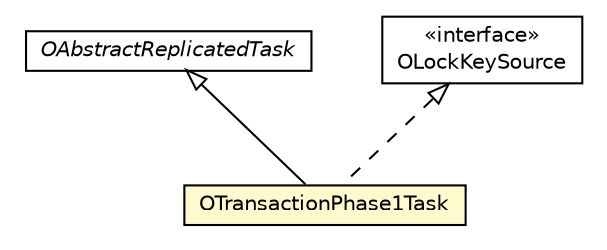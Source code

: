 #!/usr/local/bin/dot
#
# Class diagram 
# Generated by UMLGraph version R5_6-24-gf6e263 (http://www.umlgraph.org/)
#

digraph G {
	edge [fontname="Helvetica",fontsize=10,labelfontname="Helvetica",labelfontsize=10];
	node [fontname="Helvetica",fontsize=10,shape=plaintext];
	nodesep=0.25;
	ranksep=0.5;
	// com.orientechnologies.orient.server.distributed.task.OAbstractReplicatedTask
	c7587081 [label=<<table title="com.orientechnologies.orient.server.distributed.task.OAbstractReplicatedTask" border="0" cellborder="1" cellspacing="0" cellpadding="2" port="p" href="../../task/OAbstractReplicatedTask.html">
		<tr><td><table border="0" cellspacing="0" cellpadding="1">
<tr><td align="center" balign="center"><font face="Helvetica-Oblique"> OAbstractReplicatedTask </font></td></tr>
		</table></td></tr>
		</table>>, URL="../../task/OAbstractReplicatedTask.html", fontname="Helvetica", fontcolor="black", fontsize=10.0];
	// com.orientechnologies.orient.server.distributed.impl.task.OTransactionPhase1Task
	c7587382 [label=<<table title="com.orientechnologies.orient.server.distributed.impl.task.OTransactionPhase1Task" border="0" cellborder="1" cellspacing="0" cellpadding="2" port="p" bgcolor="lemonChiffon" href="./OTransactionPhase1Task.html">
		<tr><td><table border="0" cellspacing="0" cellpadding="1">
<tr><td align="center" balign="center"> OTransactionPhase1Task </td></tr>
		</table></td></tr>
		</table>>, URL="./OTransactionPhase1Task.html", fontname="Helvetica", fontcolor="black", fontsize=10.0];
	// com.orientechnologies.orient.server.distributed.impl.task.OLockKeySource
	c7587388 [label=<<table title="com.orientechnologies.orient.server.distributed.impl.task.OLockKeySource" border="0" cellborder="1" cellspacing="0" cellpadding="2" port="p" href="./OLockKeySource.html">
		<tr><td><table border="0" cellspacing="0" cellpadding="1">
<tr><td align="center" balign="center"> &#171;interface&#187; </td></tr>
<tr><td align="center" balign="center"> OLockKeySource </td></tr>
		</table></td></tr>
		</table>>, URL="./OLockKeySource.html", fontname="Helvetica", fontcolor="black", fontsize=10.0];
	//com.orientechnologies.orient.server.distributed.impl.task.OTransactionPhase1Task extends com.orientechnologies.orient.server.distributed.task.OAbstractReplicatedTask
	c7587081:p -> c7587382:p [dir=back,arrowtail=empty];
	//com.orientechnologies.orient.server.distributed.impl.task.OTransactionPhase1Task implements com.orientechnologies.orient.server.distributed.impl.task.OLockKeySource
	c7587388:p -> c7587382:p [dir=back,arrowtail=empty,style=dashed];
}


